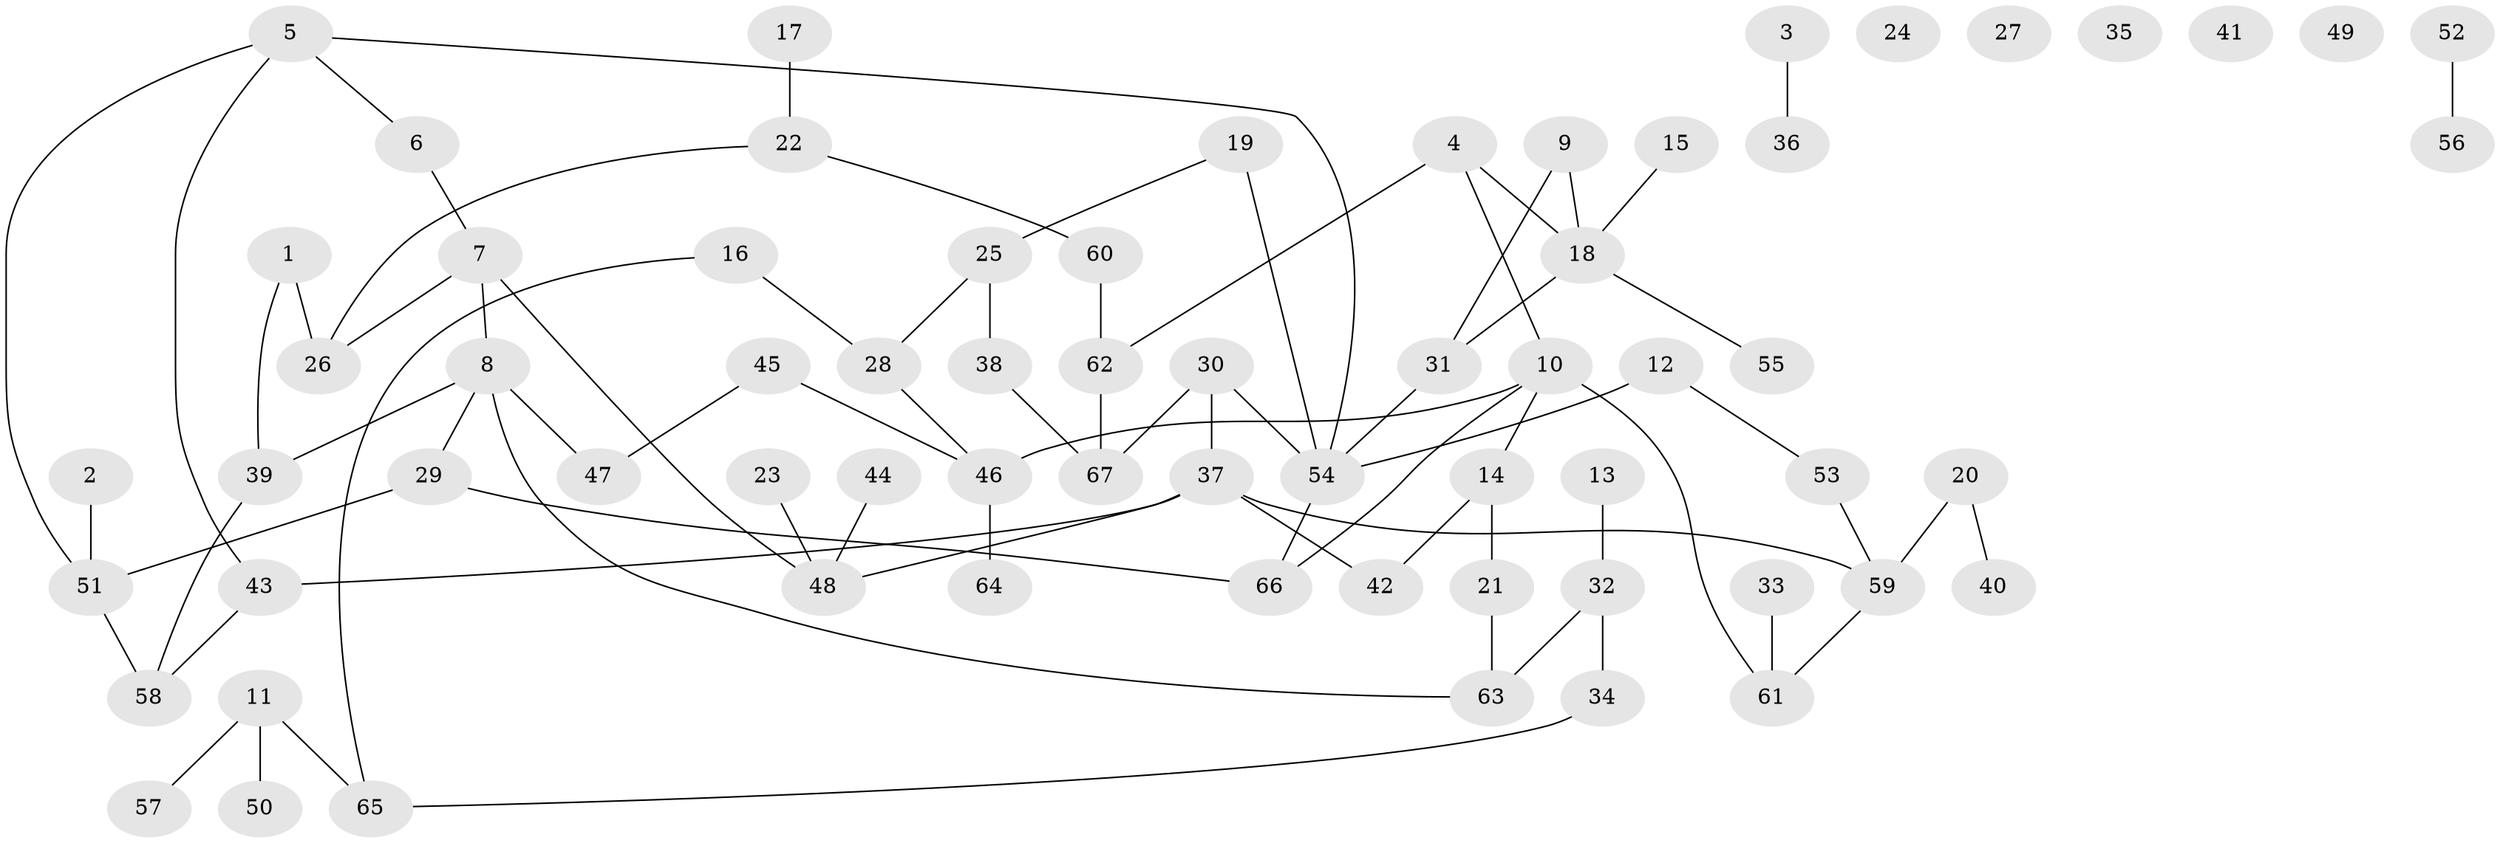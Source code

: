 // Generated by graph-tools (version 1.1) at 2025/00/03/09/25 03:00:47]
// undirected, 67 vertices, 78 edges
graph export_dot {
graph [start="1"]
  node [color=gray90,style=filled];
  1;
  2;
  3;
  4;
  5;
  6;
  7;
  8;
  9;
  10;
  11;
  12;
  13;
  14;
  15;
  16;
  17;
  18;
  19;
  20;
  21;
  22;
  23;
  24;
  25;
  26;
  27;
  28;
  29;
  30;
  31;
  32;
  33;
  34;
  35;
  36;
  37;
  38;
  39;
  40;
  41;
  42;
  43;
  44;
  45;
  46;
  47;
  48;
  49;
  50;
  51;
  52;
  53;
  54;
  55;
  56;
  57;
  58;
  59;
  60;
  61;
  62;
  63;
  64;
  65;
  66;
  67;
  1 -- 26;
  1 -- 39;
  2 -- 51;
  3 -- 36;
  4 -- 10;
  4 -- 18;
  4 -- 62;
  5 -- 6;
  5 -- 43;
  5 -- 51;
  5 -- 54;
  6 -- 7;
  7 -- 8;
  7 -- 26;
  7 -- 48;
  8 -- 29;
  8 -- 39;
  8 -- 47;
  8 -- 63;
  9 -- 18;
  9 -- 31;
  10 -- 14;
  10 -- 46;
  10 -- 61;
  10 -- 66;
  11 -- 50;
  11 -- 57;
  11 -- 65;
  12 -- 53;
  12 -- 54;
  13 -- 32;
  14 -- 21;
  14 -- 42;
  15 -- 18;
  16 -- 28;
  16 -- 65;
  17 -- 22;
  18 -- 31;
  18 -- 55;
  19 -- 25;
  19 -- 54;
  20 -- 40;
  20 -- 59;
  21 -- 63;
  22 -- 26;
  22 -- 60;
  23 -- 48;
  25 -- 28;
  25 -- 38;
  28 -- 46;
  29 -- 51;
  29 -- 66;
  30 -- 37;
  30 -- 54;
  30 -- 67;
  31 -- 54;
  32 -- 34;
  32 -- 63;
  33 -- 61;
  34 -- 65;
  37 -- 42;
  37 -- 43;
  37 -- 48;
  37 -- 59;
  38 -- 67;
  39 -- 58;
  43 -- 58;
  44 -- 48;
  45 -- 46;
  45 -- 47;
  46 -- 64;
  51 -- 58;
  52 -- 56;
  53 -- 59;
  54 -- 66;
  59 -- 61;
  60 -- 62;
  62 -- 67;
}
